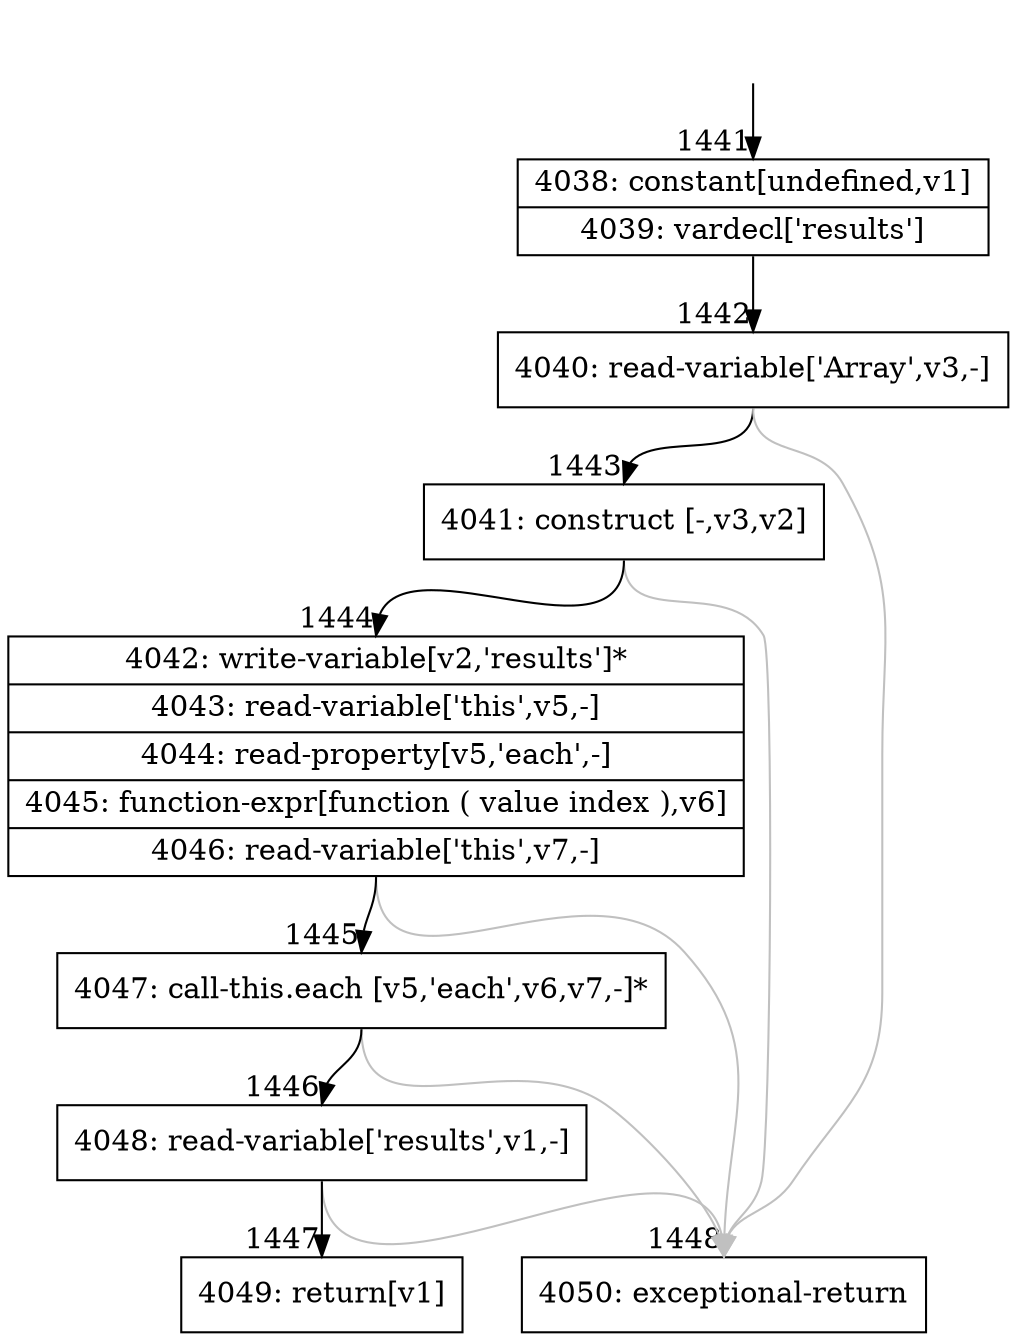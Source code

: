 digraph {
rankdir="TD"
BB_entry122[shape=none,label=""];
BB_entry122 -> BB1441 [tailport=s, headport=n, headlabel="    1441"]
BB1441 [shape=record label="{4038: constant[undefined,v1]|4039: vardecl['results']}" ] 
BB1441 -> BB1442 [tailport=s, headport=n, headlabel="      1442"]
BB1442 [shape=record label="{4040: read-variable['Array',v3,-]}" ] 
BB1442 -> BB1443 [tailport=s, headport=n, headlabel="      1443"]
BB1442 -> BB1448 [tailport=s, headport=n, color=gray, headlabel="      1448"]
BB1443 [shape=record label="{4041: construct [-,v3,v2]}" ] 
BB1443 -> BB1444 [tailport=s, headport=n, headlabel="      1444"]
BB1443 -> BB1448 [tailport=s, headport=n, color=gray]
BB1444 [shape=record label="{4042: write-variable[v2,'results']*|4043: read-variable['this',v5,-]|4044: read-property[v5,'each',-]|4045: function-expr[function ( value index ),v6]|4046: read-variable['this',v7,-]}" ] 
BB1444 -> BB1445 [tailport=s, headport=n, headlabel="      1445"]
BB1444 -> BB1448 [tailport=s, headport=n, color=gray]
BB1445 [shape=record label="{4047: call-this.each [v5,'each',v6,v7,-]*}" ] 
BB1445 -> BB1446 [tailport=s, headport=n, headlabel="      1446"]
BB1445 -> BB1448 [tailport=s, headport=n, color=gray]
BB1446 [shape=record label="{4048: read-variable['results',v1,-]}" ] 
BB1446 -> BB1447 [tailport=s, headport=n, headlabel="      1447"]
BB1446 -> BB1448 [tailport=s, headport=n, color=gray]
BB1447 [shape=record label="{4049: return[v1]}" ] 
BB1448 [shape=record label="{4050: exceptional-return}" ] 
//#$~ 920
}
